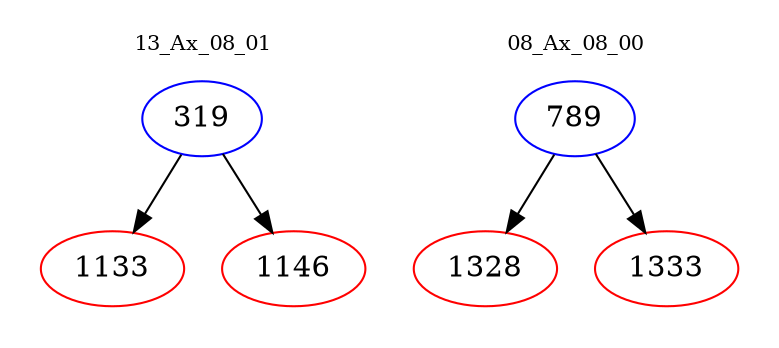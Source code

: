 digraph{
subgraph cluster_0 {
color = white
label = "13_Ax_08_01";
fontsize=10;
T0_319 [label="319", color="blue"]
T0_319 -> T0_1133 [color="black"]
T0_1133 [label="1133", color="red"]
T0_319 -> T0_1146 [color="black"]
T0_1146 [label="1146", color="red"]
}
subgraph cluster_1 {
color = white
label = "08_Ax_08_00";
fontsize=10;
T1_789 [label="789", color="blue"]
T1_789 -> T1_1328 [color="black"]
T1_1328 [label="1328", color="red"]
T1_789 -> T1_1333 [color="black"]
T1_1333 [label="1333", color="red"]
}
}

